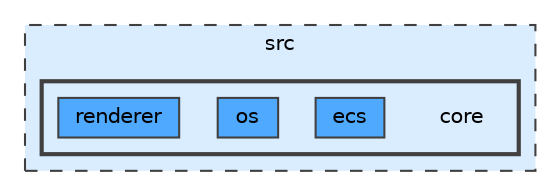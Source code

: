 digraph "src/core"
{
 // LATEX_PDF_SIZE
  bgcolor="transparent";
  edge [fontname=Helvetica,fontsize=10,labelfontname=Helvetica,labelfontsize=10];
  node [fontname=Helvetica,fontsize=10,shape=box,height=0.2,width=0.4];
  compound=true
  subgraph clusterdir_68267d1309a1af8e8297ef4c3efbcdba {
    graph [ bgcolor="#daedff", pencolor="grey25", label="src", fontname=Helvetica,fontsize=10 style="filled,dashed", URL="dir_68267d1309a1af8e8297ef4c3efbcdba.html",tooltip=""]
  subgraph clusterdir_aebb8dcc11953d78e620bbef0b9e2183 {
    graph [ bgcolor="#daedff", pencolor="grey25", label="", fontname=Helvetica,fontsize=10 style="filled,bold", URL="dir_aebb8dcc11953d78e620bbef0b9e2183.html",tooltip=""]
    dir_aebb8dcc11953d78e620bbef0b9e2183 [shape=plaintext, label="core"];
  dir_e78882e66d927567aea45da26daad3d2 [label="ecs", fillcolor="#4ea9ff", color="grey25", style="filled", URL="dir_e78882e66d927567aea45da26daad3d2.html",tooltip=""];
  dir_edc293472eb92afef45520a5c5fa6bbc [label="os", fillcolor="#4ea9ff", color="grey25", style="filled", URL="dir_edc293472eb92afef45520a5c5fa6bbc.html",tooltip=""];
  dir_01aa78ce2fe93d6383726aeb6438a860 [label="renderer", fillcolor="#4ea9ff", color="grey25", style="filled", URL="dir_01aa78ce2fe93d6383726aeb6438a860.html",tooltip=""];
  }
  }
}
